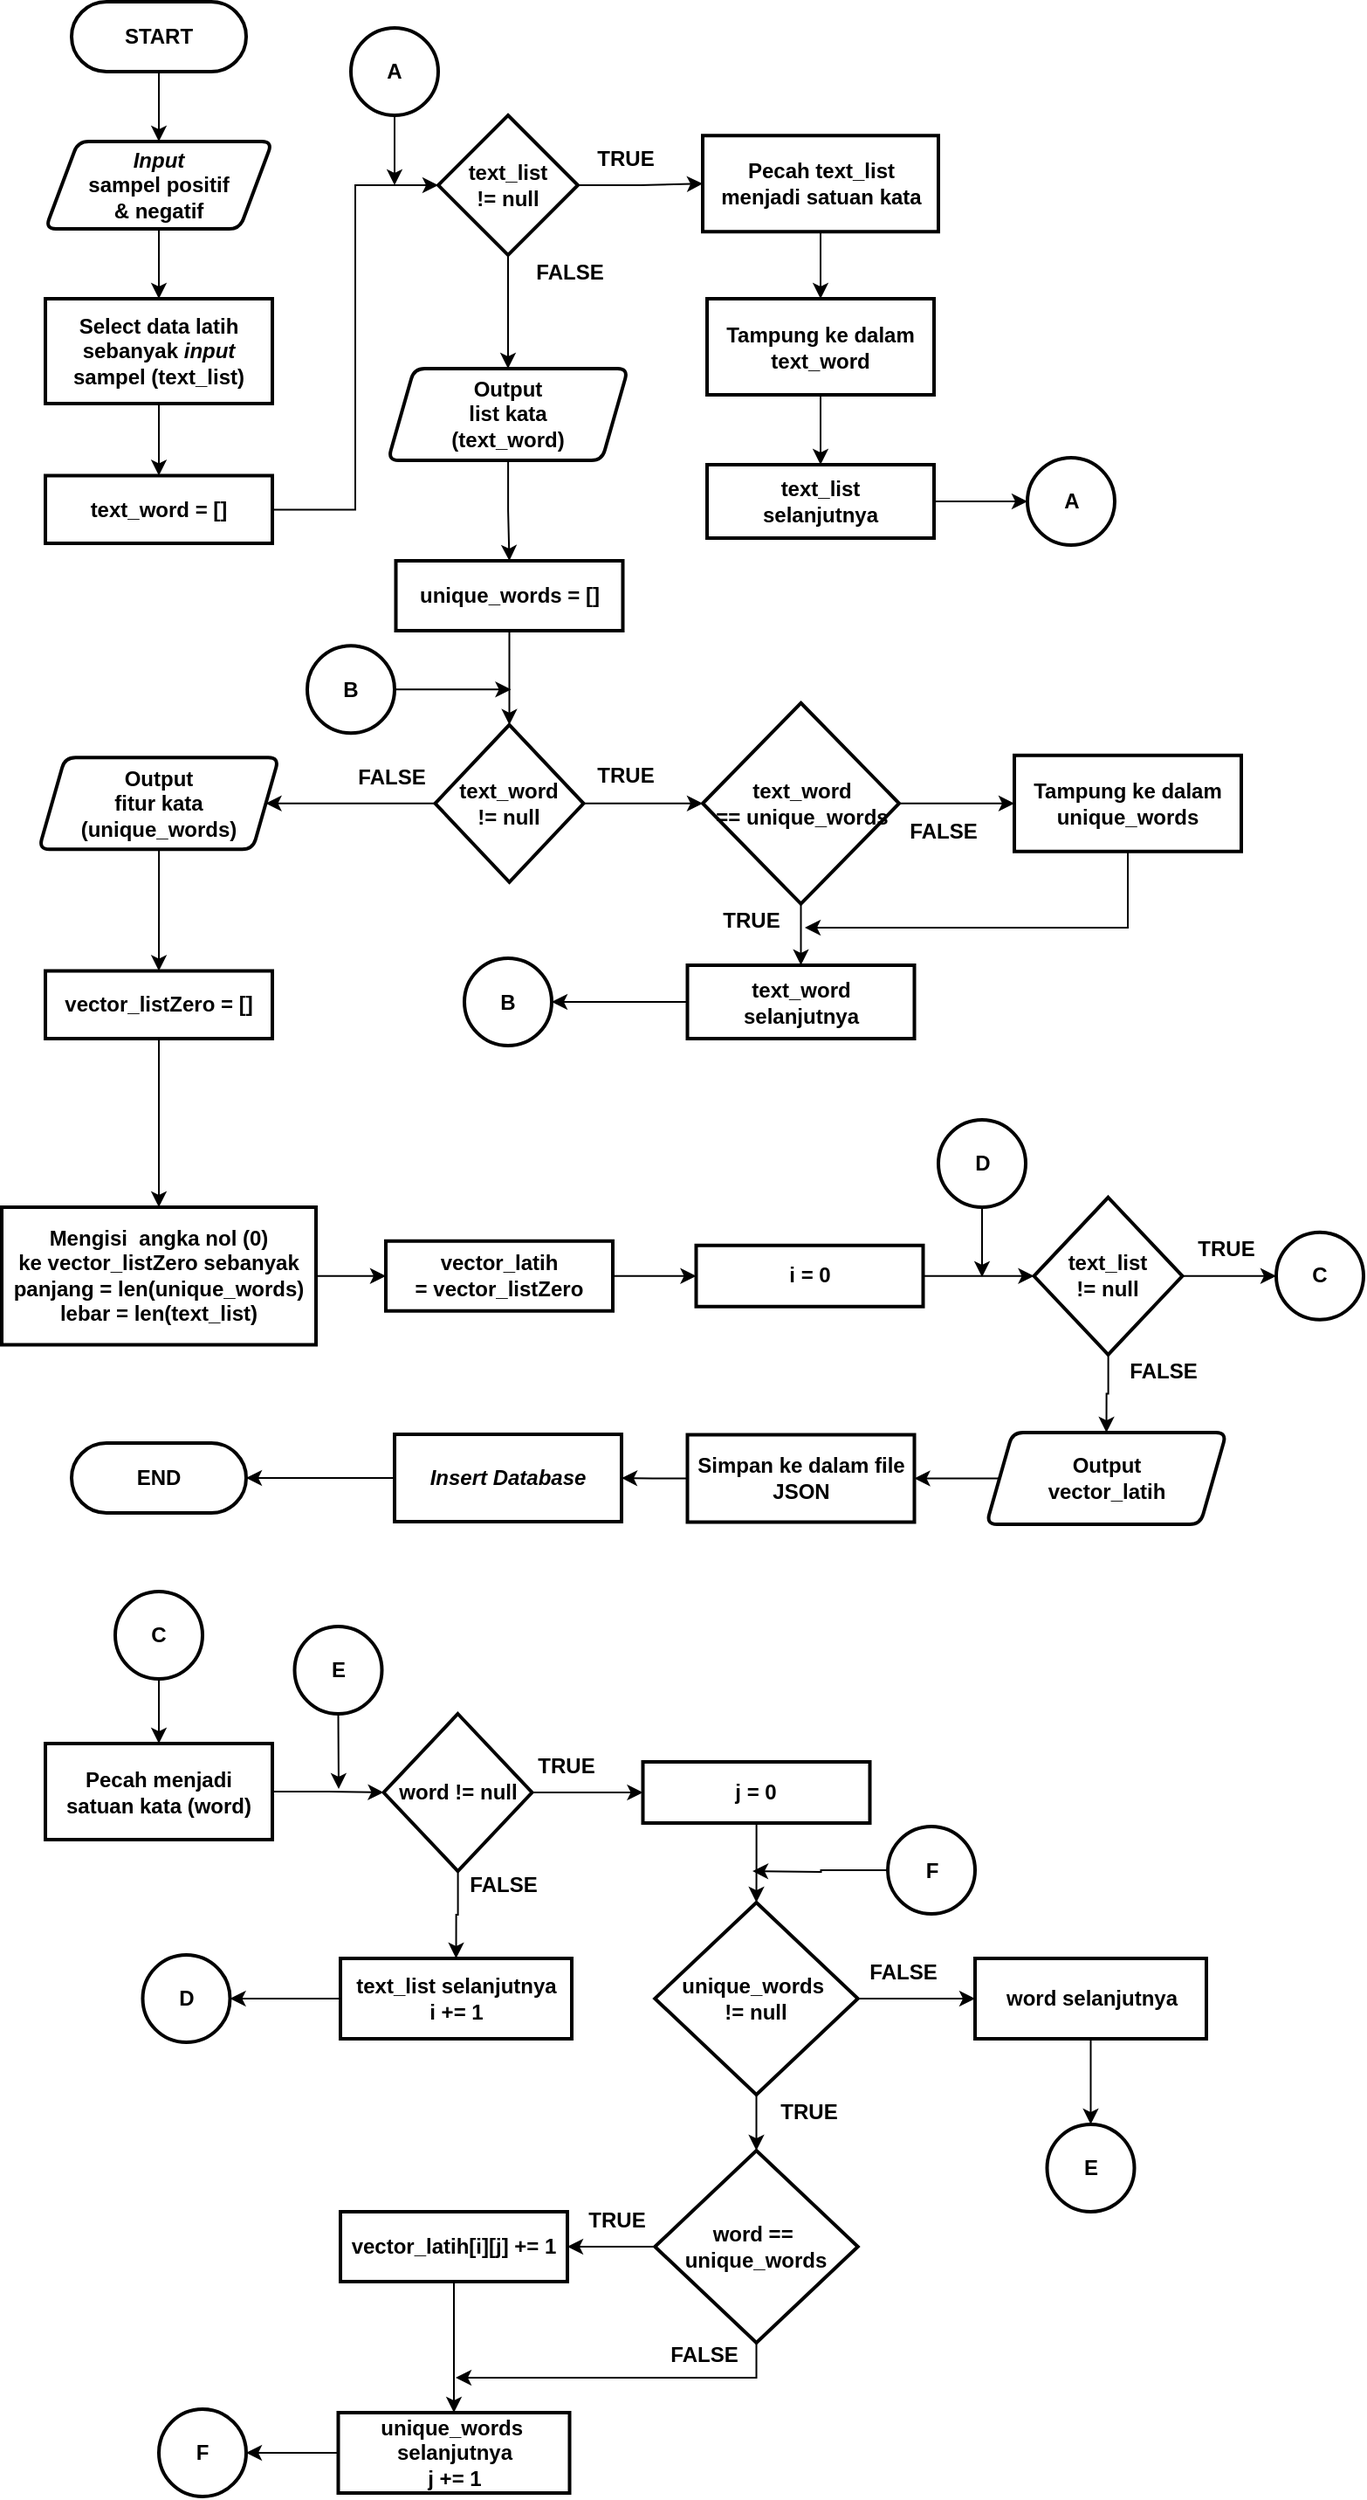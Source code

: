 <mxfile version="14.2.9" type="device"><diagram id="SyEaiB4k9rFEV8aCKWMm" name="Page-1"><mxGraphModel dx="1199" dy="579" grid="1" gridSize="10" guides="1" tooltips="1" connect="1" arrows="1" fold="1" page="1" pageScale="1" pageWidth="827" pageHeight="1169" math="0" shadow="0"><root><mxCell id="0"/><mxCell id="1" parent="0"/><mxCell id="Gv0CcBgWCxHA8u8fT9qb-3" style="edgeStyle=orthogonalEdgeStyle;rounded=0;orthogonalLoop=1;jettySize=auto;html=1;entryX=0.5;entryY=0;entryDx=0;entryDy=0;" parent="1" source="Gv0CcBgWCxHA8u8fT9qb-1" target="Gv0CcBgWCxHA8u8fT9qb-2" edge="1"><mxGeometry relative="1" as="geometry"/></mxCell><mxCell id="Gv0CcBgWCxHA8u8fT9qb-1" value="START" style="rounded=1;whiteSpace=wrap;html=1;absoluteArcSize=1;arcSize=41;strokeWidth=2;fontStyle=1" parent="1" vertex="1"><mxGeometry x="70" y="40" width="100" height="40" as="geometry"/></mxCell><mxCell id="Gv0CcBgWCxHA8u8fT9qb-36" style="edgeStyle=orthogonalEdgeStyle;rounded=0;orthogonalLoop=1;jettySize=auto;html=1;entryX=0.5;entryY=0;entryDx=0;entryDy=0;" parent="1" source="Gv0CcBgWCxHA8u8fT9qb-2" target="Gv0CcBgWCxHA8u8fT9qb-4" edge="1"><mxGeometry relative="1" as="geometry"/></mxCell><mxCell id="Gv0CcBgWCxHA8u8fT9qb-2" value="&lt;b&gt;&lt;i&gt;Input&lt;br&gt;&lt;/i&gt;sampel positif &lt;br&gt;&amp;amp; negatif&lt;/b&gt;" style="shape=parallelogram;html=1;strokeWidth=2;perimeter=parallelogramPerimeter;whiteSpace=wrap;rounded=1;arcSize=12;size=0.144;" parent="1" vertex="1"><mxGeometry x="55" y="120" width="130" height="50" as="geometry"/></mxCell><mxCell id="Gv0CcBgWCxHA8u8fT9qb-73" style="edgeStyle=orthogonalEdgeStyle;rounded=0;orthogonalLoop=1;jettySize=auto;html=1;entryX=0.5;entryY=0;entryDx=0;entryDy=0;" parent="1" source="Gv0CcBgWCxHA8u8fT9qb-4" target="Gv0CcBgWCxHA8u8fT9qb-72" edge="1"><mxGeometry relative="1" as="geometry"/></mxCell><mxCell id="Gv0CcBgWCxHA8u8fT9qb-4" value="&lt;b&gt;Select data latih sebanyak&amp;nbsp;&lt;i&gt;input &lt;/i&gt;sampel (text_list)&lt;/b&gt;" style="rounded=1;whiteSpace=wrap;html=1;absoluteArcSize=1;arcSize=0;strokeWidth=2;" parent="1" vertex="1"><mxGeometry x="55" y="210" width="130" height="60" as="geometry"/></mxCell><mxCell id="Gv0CcBgWCxHA8u8fT9qb-83" style="edgeStyle=orthogonalEdgeStyle;rounded=0;orthogonalLoop=1;jettySize=auto;html=1;entryX=0.5;entryY=0;entryDx=0;entryDy=0;" parent="1" source="Gv0CcBgWCxHA8u8fT9qb-6" target="Gv0CcBgWCxHA8u8fT9qb-80" edge="1"><mxGeometry relative="1" as="geometry"/></mxCell><mxCell id="Gv0CcBgWCxHA8u8fT9qb-6" value="&lt;b&gt;Pecah&amp;nbsp;&lt;/b&gt;&lt;b&gt;text_list&lt;br&gt;&lt;/b&gt;&lt;b&gt;menjadi satuan kata&lt;br&gt;&lt;/b&gt;" style="rounded=1;whiteSpace=wrap;html=1;absoluteArcSize=1;arcSize=0;strokeWidth=2;" parent="1" vertex="1"><mxGeometry x="431.5" y="116.62" width="135" height="55" as="geometry"/></mxCell><mxCell id="Gv0CcBgWCxHA8u8fT9qb-44" style="edgeStyle=orthogonalEdgeStyle;rounded=0;orthogonalLoop=1;jettySize=auto;html=1;entryX=0;entryY=0.5;entryDx=0;entryDy=0;entryPerimeter=0;" parent="1" source="Gv0CcBgWCxHA8u8fT9qb-10" target="Gv0CcBgWCxHA8u8fT9qb-14" edge="1"><mxGeometry relative="1" as="geometry"/></mxCell><mxCell id="Gv0CcBgWCxHA8u8fT9qb-99" style="edgeStyle=orthogonalEdgeStyle;rounded=0;orthogonalLoop=1;jettySize=auto;html=1;entryX=1;entryY=0.5;entryDx=0;entryDy=0;" parent="1" source="Gv0CcBgWCxHA8u8fT9qb-10" target="Gv0CcBgWCxHA8u8fT9qb-52" edge="1"><mxGeometry relative="1" as="geometry"/></mxCell><mxCell id="Gv0CcBgWCxHA8u8fT9qb-10" value="text_word&lt;br&gt;!= null" style="strokeWidth=2;html=1;shape=mxgraph.flowchart.decision;whiteSpace=wrap;fontStyle=1" parent="1" vertex="1"><mxGeometry x="278.25" y="453.88" width="85" height="90" as="geometry"/></mxCell><mxCell id="Gv0CcBgWCxHA8u8fT9qb-105" style="edgeStyle=orthogonalEdgeStyle;rounded=0;orthogonalLoop=1;jettySize=auto;html=1;" parent="1" source="Gv0CcBgWCxHA8u8fT9qb-12" edge="1"><mxGeometry relative="1" as="geometry"><mxPoint x="490" y="570" as="targetPoint"/><Array as="points"><mxPoint x="675" y="570"/></Array></mxGeometry></mxCell><mxCell id="Gv0CcBgWCxHA8u8fT9qb-12" value="&lt;b&gt;Tampung ke dalam unique_words&lt;br&gt;&lt;/b&gt;" style="rounded=1;whiteSpace=wrap;html=1;absoluteArcSize=1;arcSize=0;strokeWidth=2;" parent="1" vertex="1"><mxGeometry x="610" y="471.38" width="130" height="55" as="geometry"/></mxCell><mxCell id="Gv0CcBgWCxHA8u8fT9qb-103" style="edgeStyle=orthogonalEdgeStyle;rounded=0;orthogonalLoop=1;jettySize=auto;html=1;entryX=0.5;entryY=0;entryDx=0;entryDy=0;" parent="1" source="Gv0CcBgWCxHA8u8fT9qb-14" target="Gv0CcBgWCxHA8u8fT9qb-28" edge="1"><mxGeometry relative="1" as="geometry"/></mxCell><mxCell id="Gv0CcBgWCxHA8u8fT9qb-104" style="edgeStyle=orthogonalEdgeStyle;rounded=0;orthogonalLoop=1;jettySize=auto;html=1;entryX=0;entryY=0.5;entryDx=0;entryDy=0;" parent="1" source="Gv0CcBgWCxHA8u8fT9qb-14" target="Gv0CcBgWCxHA8u8fT9qb-12" edge="1"><mxGeometry relative="1" as="geometry"/></mxCell><mxCell id="Gv0CcBgWCxHA8u8fT9qb-14" value="text_word &lt;br&gt;== unique_words" style="strokeWidth=2;html=1;shape=mxgraph.flowchart.decision;whiteSpace=wrap;fontStyle=1" parent="1" vertex="1"><mxGeometry x="431.5" y="441.38" width="112.5" height="115" as="geometry"/></mxCell><mxCell id="Gv0CcBgWCxHA8u8fT9qb-18" style="edgeStyle=orthogonalEdgeStyle;rounded=0;orthogonalLoop=1;jettySize=auto;html=1;entryX=0.5;entryY=0;entryDx=0;entryDy=0;entryPerimeter=0;" parent="1" source="Gv0CcBgWCxHA8u8fT9qb-15" target="Gv0CcBgWCxHA8u8fT9qb-10" edge="1"><mxGeometry relative="1" as="geometry"/></mxCell><mxCell id="Gv0CcBgWCxHA8u8fT9qb-15" value="&lt;b&gt;unique_words = []&lt;br&gt;&lt;/b&gt;" style="rounded=1;whiteSpace=wrap;html=1;absoluteArcSize=1;arcSize=0;strokeWidth=2;" parent="1" vertex="1"><mxGeometry x="255.75" y="360" width="130" height="40" as="geometry"/></mxCell><mxCell id="Gv0CcBgWCxHA8u8fT9qb-21" value="B" style="strokeWidth=2;html=1;shape=mxgraph.flowchart.start_2;whiteSpace=wrap;fontStyle=1" parent="1" vertex="1"><mxGeometry x="295" y="587.5" width="50" height="50" as="geometry"/></mxCell><mxCell id="Gv0CcBgWCxHA8u8fT9qb-24" value="TRUE" style="text;html=1;align=center;verticalAlign=middle;resizable=0;points=[];autosize=1;fontStyle=1" parent="1" vertex="1"><mxGeometry x="362.25" y="472.63" width="50" height="20" as="geometry"/></mxCell><mxCell id="Gv0CcBgWCxHA8u8fT9qb-50" style="edgeStyle=orthogonalEdgeStyle;rounded=0;orthogonalLoop=1;jettySize=auto;html=1;" parent="1" source="Gv0CcBgWCxHA8u8fT9qb-28" target="Gv0CcBgWCxHA8u8fT9qb-21" edge="1"><mxGeometry relative="1" as="geometry"><mxPoint x="365.75" y="723.63" as="targetPoint"/></mxGeometry></mxCell><mxCell id="Gv0CcBgWCxHA8u8fT9qb-28" value="&lt;b&gt;text_word&lt;br&gt;selanjutnya&lt;br&gt;&lt;/b&gt;" style="rounded=1;whiteSpace=wrap;html=1;absoluteArcSize=1;arcSize=0;strokeWidth=2;" parent="1" vertex="1"><mxGeometry x="422.75" y="591.5" width="130" height="42" as="geometry"/></mxCell><mxCell id="Gv0CcBgWCxHA8u8fT9qb-42" style="edgeStyle=orthogonalEdgeStyle;rounded=0;orthogonalLoop=1;jettySize=auto;html=1;" parent="1" source="Gv0CcBgWCxHA8u8fT9qb-31" edge="1"><mxGeometry relative="1" as="geometry"><mxPoint x="321.75" y="433.63" as="targetPoint"/></mxGeometry></mxCell><mxCell id="Gv0CcBgWCxHA8u8fT9qb-31" value="B" style="strokeWidth=2;html=1;shape=mxgraph.flowchart.start_2;whiteSpace=wrap;fontStyle=1" parent="1" vertex="1"><mxGeometry x="205" y="408.63" width="50" height="50" as="geometry"/></mxCell><mxCell id="Gv0CcBgWCxHA8u8fT9qb-45" value="TRUE" style="text;html=1;align=center;verticalAlign=middle;resizable=0;points=[];autosize=1;fontStyle=1" parent="1" vertex="1"><mxGeometry x="434" y="556.38" width="50" height="20" as="geometry"/></mxCell><mxCell id="Gv0CcBgWCxHA8u8fT9qb-49" value="FALSE" style="text;html=1;align=center;verticalAlign=middle;resizable=0;points=[];autosize=1;fontStyle=1" parent="1" vertex="1"><mxGeometry x="544" y="505.13" width="50" height="20" as="geometry"/></mxCell><mxCell id="Gv0CcBgWCxHA8u8fT9qb-109" style="edgeStyle=orthogonalEdgeStyle;rounded=0;orthogonalLoop=1;jettySize=auto;html=1;entryX=0.5;entryY=0;entryDx=0;entryDy=0;" parent="1" source="Gv0CcBgWCxHA8u8fT9qb-52" target="Gv0CcBgWCxHA8u8fT9qb-107" edge="1"><mxGeometry relative="1" as="geometry"/></mxCell><mxCell id="Gv0CcBgWCxHA8u8fT9qb-52" value="Output&lt;br&gt;fitur kata (&lt;span&gt;unique_words&lt;/span&gt;)" style="shape=parallelogram;html=1;strokeWidth=2;perimeter=parallelogramPerimeter;whiteSpace=wrap;rounded=1;arcSize=12;size=0.109;fontStyle=1" parent="1" vertex="1"><mxGeometry x="51.25" y="472.63" width="137.5" height="52.5" as="geometry"/></mxCell><mxCell id="Gv0CcBgWCxHA8u8fT9qb-53" value="FALSE" style="text;html=1;align=center;verticalAlign=middle;resizable=0;points=[];autosize=1;fontStyle=1" parent="1" vertex="1"><mxGeometry x="228.25" y="473.63" width="50" height="20" as="geometry"/></mxCell><mxCell id="Gv0CcBgWCxHA8u8fT9qb-111" style="edgeStyle=orthogonalEdgeStyle;rounded=0;orthogonalLoop=1;jettySize=auto;html=1;entryX=0;entryY=0.5;entryDx=0;entryDy=0;" parent="1" source="Gv0CcBgWCxHA8u8fT9qb-55" target="Gv0CcBgWCxHA8u8fT9qb-62" edge="1"><mxGeometry relative="1" as="geometry"/></mxCell><mxCell id="Gv0CcBgWCxHA8u8fT9qb-55" value="&lt;span&gt;Mengisi&amp;nbsp; angka nol (0) ke&amp;nbsp;&lt;/span&gt;vector_listZero&lt;span&gt;&amp;nbsp;sebanyak&lt;br&gt;panjang = len(&lt;/span&gt;&lt;span&gt;unique_words)&lt;br&gt;&lt;/span&gt;lebar = len(text_list)" style="rounded=1;whiteSpace=wrap;html=1;absoluteArcSize=1;arcSize=0;strokeWidth=2;fontStyle=1" parent="1" vertex="1"><mxGeometry x="30" y="730" width="180" height="78.75" as="geometry"/></mxCell><mxCell id="Gv0CcBgWCxHA8u8fT9qb-169" style="edgeStyle=orthogonalEdgeStyle;rounded=0;orthogonalLoop=1;jettySize=auto;html=1;entryX=0;entryY=0.5;entryDx=0;entryDy=0;entryPerimeter=0;" parent="1" source="Gv0CcBgWCxHA8u8fT9qb-57" target="Gv0CcBgWCxHA8u8fT9qb-114" edge="1"><mxGeometry relative="1" as="geometry"/></mxCell><mxCell id="Gv0CcBgWCxHA8u8fT9qb-57" value="&lt;b&gt;Pecah menjadi &lt;br&gt;satuan kata (word)&lt;/b&gt;" style="rounded=1;whiteSpace=wrap;html=1;absoluteArcSize=1;arcSize=0;strokeWidth=2;" parent="1" vertex="1"><mxGeometry x="55.0" y="1037" width="130" height="55" as="geometry"/></mxCell><mxCell id="Gv0CcBgWCxHA8u8fT9qb-159" style="edgeStyle=orthogonalEdgeStyle;rounded=0;orthogonalLoop=1;jettySize=auto;html=1;" parent="1" source="Gv0CcBgWCxHA8u8fT9qb-62" target="Gv0CcBgWCxHA8u8fT9qb-122" edge="1"><mxGeometry relative="1" as="geometry"/></mxCell><mxCell id="Gv0CcBgWCxHA8u8fT9qb-62" value="&lt;span style=&quot;font-weight: 700&quot;&gt;vector_latih&lt;br&gt;&lt;/span&gt;&lt;span style=&quot;font-size: 12px&quot;&gt;&lt;b&gt;=&amp;nbsp;&lt;/b&gt;&lt;/span&gt;&lt;b&gt;vector_listZero&lt;/b&gt;" style="rounded=1;whiteSpace=wrap;html=1;absoluteArcSize=1;arcSize=0;strokeWidth=2;" parent="1" vertex="1"><mxGeometry x="250" y="749.38" width="130" height="39.99" as="geometry"/></mxCell><mxCell id="Gv0CcBgWCxHA8u8fT9qb-162" style="edgeStyle=orthogonalEdgeStyle;rounded=0;orthogonalLoop=1;jettySize=auto;html=1;entryX=0.5;entryY=0;entryDx=0;entryDy=0;" parent="1" source="Gv0CcBgWCxHA8u8fT9qb-63" target="Gv0CcBgWCxHA8u8fT9qb-139" edge="1"><mxGeometry relative="1" as="geometry"/></mxCell><mxCell id="Gv0CcBgWCxHA8u8fT9qb-166" style="edgeStyle=orthogonalEdgeStyle;rounded=0;orthogonalLoop=1;jettySize=auto;html=1;entryX=0;entryY=0.5;entryDx=0;entryDy=0;entryPerimeter=0;" parent="1" source="Gv0CcBgWCxHA8u8fT9qb-63" target="Gv0CcBgWCxHA8u8fT9qb-165" edge="1"><mxGeometry relative="1" as="geometry"/></mxCell><mxCell id="Gv0CcBgWCxHA8u8fT9qb-63" value="text_list &lt;br&gt;!= null" style="strokeWidth=2;html=1;shape=mxgraph.flowchart.decision;whiteSpace=wrap;fontStyle=1" parent="1" vertex="1"><mxGeometry x="621.25" y="724.38" width="85" height="90" as="geometry"/></mxCell><mxCell id="Gv0CcBgWCxHA8u8fT9qb-82" style="edgeStyle=orthogonalEdgeStyle;rounded=0;orthogonalLoop=1;jettySize=auto;html=1;entryX=0;entryY=0.5;entryDx=0;entryDy=0;" parent="1" source="Gv0CcBgWCxHA8u8fT9qb-70" target="Gv0CcBgWCxHA8u8fT9qb-6" edge="1"><mxGeometry relative="1" as="geometry"/></mxCell><mxCell id="Gv0CcBgWCxHA8u8fT9qb-95" style="edgeStyle=orthogonalEdgeStyle;rounded=0;orthogonalLoop=1;jettySize=auto;html=1;entryX=0.5;entryY=0;entryDx=0;entryDy=0;" parent="1" source="Gv0CcBgWCxHA8u8fT9qb-70" target="Gv0CcBgWCxHA8u8fT9qb-94" edge="1"><mxGeometry relative="1" as="geometry"/></mxCell><mxCell id="Gv0CcBgWCxHA8u8fT9qb-70" value="text_list &lt;br&gt;!= null" style="strokeWidth=2;html=1;shape=mxgraph.flowchart.decision;whiteSpace=wrap;fontStyle=1" parent="1" vertex="1"><mxGeometry x="280" y="105" width="80" height="80" as="geometry"/></mxCell><mxCell id="Gv0CcBgWCxHA8u8fT9qb-78" style="edgeStyle=orthogonalEdgeStyle;rounded=0;orthogonalLoop=1;jettySize=auto;html=1;entryX=0;entryY=0.5;entryDx=0;entryDy=0;entryPerimeter=0;" parent="1" source="Gv0CcBgWCxHA8u8fT9qb-72" target="Gv0CcBgWCxHA8u8fT9qb-70" edge="1"><mxGeometry relative="1" as="geometry"/></mxCell><mxCell id="Gv0CcBgWCxHA8u8fT9qb-72" value="&lt;b&gt;text_word = []&lt;/b&gt;" style="rounded=1;whiteSpace=wrap;html=1;absoluteArcSize=1;arcSize=0;strokeWidth=2;" parent="1" vertex="1"><mxGeometry x="55" y="311.25" width="130" height="38.75" as="geometry"/></mxCell><mxCell id="Gv0CcBgWCxHA8u8fT9qb-86" style="edgeStyle=orthogonalEdgeStyle;rounded=0;orthogonalLoop=1;jettySize=auto;html=1;" parent="1" source="Gv0CcBgWCxHA8u8fT9qb-80" target="Gv0CcBgWCxHA8u8fT9qb-85" edge="1"><mxGeometry relative="1" as="geometry"/></mxCell><mxCell id="Gv0CcBgWCxHA8u8fT9qb-80" value="&lt;b&gt;Tampung ke dalam text_word&lt;br&gt;&lt;/b&gt;" style="rounded=1;whiteSpace=wrap;html=1;absoluteArcSize=1;arcSize=0;strokeWidth=2;" parent="1" vertex="1"><mxGeometry x="434" y="210" width="130" height="55" as="geometry"/></mxCell><mxCell id="Gv0CcBgWCxHA8u8fT9qb-88" style="edgeStyle=orthogonalEdgeStyle;rounded=0;orthogonalLoop=1;jettySize=auto;html=1;entryX=0;entryY=0.5;entryDx=0;entryDy=0;entryPerimeter=0;" parent="1" source="Gv0CcBgWCxHA8u8fT9qb-85" target="Gv0CcBgWCxHA8u8fT9qb-87" edge="1"><mxGeometry relative="1" as="geometry"/></mxCell><mxCell id="Gv0CcBgWCxHA8u8fT9qb-85" value="&lt;b&gt;text_list&lt;/b&gt;&lt;b&gt;&lt;br&gt;selanjutnya&lt;br&gt;&lt;/b&gt;" style="rounded=1;whiteSpace=wrap;html=1;absoluteArcSize=1;arcSize=0;strokeWidth=2;" parent="1" vertex="1"><mxGeometry x="434" y="305" width="130" height="42" as="geometry"/></mxCell><mxCell id="Gv0CcBgWCxHA8u8fT9qb-87" value="A" style="strokeWidth=2;html=1;shape=mxgraph.flowchart.start_2;whiteSpace=wrap;fontStyle=1" parent="1" vertex="1"><mxGeometry x="617.5" y="301" width="50" height="50" as="geometry"/></mxCell><mxCell id="Gv0CcBgWCxHA8u8fT9qb-90" style="edgeStyle=orthogonalEdgeStyle;rounded=0;orthogonalLoop=1;jettySize=auto;html=1;" parent="1" source="Gv0CcBgWCxHA8u8fT9qb-89" edge="1"><mxGeometry relative="1" as="geometry"><mxPoint x="255.0" y="145" as="targetPoint"/></mxGeometry></mxCell><mxCell id="Gv0CcBgWCxHA8u8fT9qb-89" value="A" style="strokeWidth=2;html=1;shape=mxgraph.flowchart.start_2;whiteSpace=wrap;fontStyle=1" parent="1" vertex="1"><mxGeometry x="230" y="55" width="50" height="50" as="geometry"/></mxCell><mxCell id="Gv0CcBgWCxHA8u8fT9qb-93" value="TRUE" style="text;html=1;align=center;verticalAlign=middle;resizable=0;points=[];autosize=1;fontStyle=1" parent="1" vertex="1"><mxGeometry x="362" y="120" width="50" height="20" as="geometry"/></mxCell><mxCell id="Gv0CcBgWCxHA8u8fT9qb-98" style="edgeStyle=orthogonalEdgeStyle;rounded=0;orthogonalLoop=1;jettySize=auto;html=1;entryX=0.5;entryY=0;entryDx=0;entryDy=0;" parent="1" source="Gv0CcBgWCxHA8u8fT9qb-94" target="Gv0CcBgWCxHA8u8fT9qb-15" edge="1"><mxGeometry relative="1" as="geometry"/></mxCell><mxCell id="Gv0CcBgWCxHA8u8fT9qb-94" value="Output&lt;br&gt;list kata&lt;br&gt;(&lt;span&gt;text_word&lt;/span&gt;)" style="shape=parallelogram;html=1;strokeWidth=2;perimeter=parallelogramPerimeter;whiteSpace=wrap;rounded=1;arcSize=12;size=0.109;fontStyle=1" parent="1" vertex="1"><mxGeometry x="251.25" y="250" width="137.5" height="52.5" as="geometry"/></mxCell><mxCell id="Gv0CcBgWCxHA8u8fT9qb-97" value="FALSE" style="text;html=1;align=center;verticalAlign=middle;resizable=0;points=[];autosize=1;fontStyle=1" parent="1" vertex="1"><mxGeometry x="330" y="185" width="50" height="20" as="geometry"/></mxCell><mxCell id="hnZxnm2QTlBVGvpSPRzG-1" style="edgeStyle=orthogonalEdgeStyle;rounded=0;orthogonalLoop=1;jettySize=auto;html=1;entryX=0.5;entryY=0;entryDx=0;entryDy=0;" parent="1" source="Gv0CcBgWCxHA8u8fT9qb-107" target="Gv0CcBgWCxHA8u8fT9qb-55" edge="1"><mxGeometry relative="1" as="geometry"/></mxCell><mxCell id="Gv0CcBgWCxHA8u8fT9qb-107" value="&lt;span style=&quot;font-weight: 700&quot;&gt;vector_listZero = []&lt;/span&gt;" style="rounded=1;whiteSpace=wrap;html=1;absoluteArcSize=1;arcSize=0;strokeWidth=2;" parent="1" vertex="1"><mxGeometry x="55" y="594.75" width="130" height="38.75" as="geometry"/></mxCell><mxCell id="Gv0CcBgWCxHA8u8fT9qb-172" style="edgeStyle=orthogonalEdgeStyle;rounded=0;orthogonalLoop=1;jettySize=auto;html=1;entryX=0.5;entryY=0;entryDx=0;entryDy=0;" parent="1" source="Gv0CcBgWCxHA8u8fT9qb-114" target="Gv0CcBgWCxHA8u8fT9qb-150" edge="1"><mxGeometry relative="1" as="geometry"/></mxCell><mxCell id="Gv0CcBgWCxHA8u8fT9qb-173" style="edgeStyle=orthogonalEdgeStyle;rounded=0;orthogonalLoop=1;jettySize=auto;html=1;entryX=0;entryY=0.5;entryDx=0;entryDy=0;" parent="1" source="Gv0CcBgWCxHA8u8fT9qb-114" target="Gv0CcBgWCxHA8u8fT9qb-128" edge="1"><mxGeometry relative="1" as="geometry"/></mxCell><mxCell id="Gv0CcBgWCxHA8u8fT9qb-114" value="word != null" style="strokeWidth=2;html=1;shape=mxgraph.flowchart.decision;whiteSpace=wrap;fontStyle=1" parent="1" vertex="1"><mxGeometry x="248.75" y="1020" width="85" height="90" as="geometry"/></mxCell><mxCell id="Gv0CcBgWCxHA8u8fT9qb-176" style="edgeStyle=orthogonalEdgeStyle;rounded=0;orthogonalLoop=1;jettySize=auto;html=1;entryX=0.5;entryY=0;entryDx=0;entryDy=0;entryPerimeter=0;" parent="1" source="Gv0CcBgWCxHA8u8fT9qb-117" target="Gv0CcBgWCxHA8u8fT9qb-119" edge="1"><mxGeometry relative="1" as="geometry"/></mxCell><mxCell id="Gv0CcBgWCxHA8u8fT9qb-183" style="edgeStyle=orthogonalEdgeStyle;rounded=0;orthogonalLoop=1;jettySize=auto;html=1;entryX=0;entryY=0.5;entryDx=0;entryDy=0;" parent="1" source="Gv0CcBgWCxHA8u8fT9qb-117" target="Gv0CcBgWCxHA8u8fT9qb-182" edge="1"><mxGeometry relative="1" as="geometry"/></mxCell><mxCell id="Gv0CcBgWCxHA8u8fT9qb-117" value="&lt;b&gt;unique_words&amp;nbsp;&lt;br&gt;&lt;/b&gt;!= null" style="strokeWidth=2;html=1;shape=mxgraph.flowchart.decision;whiteSpace=wrap;fontStyle=1" parent="1" vertex="1"><mxGeometry x="404.12" y="1127.99" width="116.25" height="110.01" as="geometry"/></mxCell><mxCell id="Gv0CcBgWCxHA8u8fT9qb-178" style="edgeStyle=orthogonalEdgeStyle;rounded=0;orthogonalLoop=1;jettySize=auto;html=1;entryX=1;entryY=0.5;entryDx=0;entryDy=0;" parent="1" source="Gv0CcBgWCxHA8u8fT9qb-119" target="Gv0CcBgWCxHA8u8fT9qb-121" edge="1"><mxGeometry relative="1" as="geometry"><mxPoint x="357.5" y="1325" as="targetPoint"/></mxGeometry></mxCell><mxCell id="Gv0CcBgWCxHA8u8fT9qb-195" style="edgeStyle=orthogonalEdgeStyle;rounded=0;orthogonalLoop=1;jettySize=auto;html=1;" parent="1" source="Gv0CcBgWCxHA8u8fT9qb-119" edge="1"><mxGeometry relative="1" as="geometry"><mxPoint x="290" y="1400" as="targetPoint"/><Array as="points"><mxPoint x="462" y="1400"/><mxPoint x="290" y="1400"/></Array></mxGeometry></mxCell><mxCell id="Gv0CcBgWCxHA8u8fT9qb-119" value="word ==&amp;nbsp;&lt;br&gt;&lt;b&gt;unique_words&lt;/b&gt;" style="strokeWidth=2;html=1;shape=mxgraph.flowchart.decision;whiteSpace=wrap;fontStyle=1" parent="1" vertex="1"><mxGeometry x="404.13" y="1270" width="116.25" height="110" as="geometry"/></mxCell><mxCell id="Gv0CcBgWCxHA8u8fT9qb-196" style="edgeStyle=orthogonalEdgeStyle;rounded=0;orthogonalLoop=1;jettySize=auto;html=1;entryX=0.5;entryY=0;entryDx=0;entryDy=0;" parent="1" source="Gv0CcBgWCxHA8u8fT9qb-121" target="Gv0CcBgWCxHA8u8fT9qb-193" edge="1"><mxGeometry relative="1" as="geometry"/></mxCell><mxCell id="Gv0CcBgWCxHA8u8fT9qb-121" value="&lt;span style=&quot;font-weight: 700&quot;&gt;vector_latih&lt;/span&gt;&lt;span style=&quot;font-size: 12px&quot;&gt;&lt;b&gt;[i][j] += 1&lt;/b&gt;&lt;/span&gt;" style="rounded=1;whiteSpace=wrap;html=1;absoluteArcSize=1;arcSize=0;strokeWidth=2;" parent="1" vertex="1"><mxGeometry x="224" y="1305" width="130" height="39.99" as="geometry"/></mxCell><mxCell id="Gv0CcBgWCxHA8u8fT9qb-160" style="edgeStyle=orthogonalEdgeStyle;rounded=0;orthogonalLoop=1;jettySize=auto;html=1;entryX=0;entryY=0.5;entryDx=0;entryDy=0;entryPerimeter=0;" parent="1" source="Gv0CcBgWCxHA8u8fT9qb-122" target="Gv0CcBgWCxHA8u8fT9qb-63" edge="1"><mxGeometry relative="1" as="geometry"/></mxCell><mxCell id="Gv0CcBgWCxHA8u8fT9qb-122" value="&lt;span&gt;i = 0&lt;/span&gt;" style="rounded=1;whiteSpace=wrap;html=1;absoluteArcSize=1;arcSize=0;strokeWidth=2;fontStyle=1" parent="1" vertex="1"><mxGeometry x="427.75" y="751.88" width="130" height="35" as="geometry"/></mxCell><mxCell id="Gv0CcBgWCxHA8u8fT9qb-174" style="edgeStyle=orthogonalEdgeStyle;rounded=0;orthogonalLoop=1;jettySize=auto;html=1;entryX=0.5;entryY=0;entryDx=0;entryDy=0;entryPerimeter=0;" parent="1" source="Gv0CcBgWCxHA8u8fT9qb-128" target="Gv0CcBgWCxHA8u8fT9qb-117" edge="1"><mxGeometry relative="1" as="geometry"/></mxCell><mxCell id="Gv0CcBgWCxHA8u8fT9qb-128" value="&lt;b&gt;j = 0&lt;/b&gt;" style="rounded=1;whiteSpace=wrap;html=1;absoluteArcSize=1;arcSize=0;strokeWidth=2;" parent="1" vertex="1"><mxGeometry x="397.25" y="1047.5" width="130" height="35" as="geometry"/></mxCell><mxCell id="Gv0CcBgWCxHA8u8fT9qb-134" value="TRUE" style="text;html=1;align=center;verticalAlign=middle;resizable=0;points=[];autosize=1;fontStyle=1" parent="1" vertex="1"><mxGeometry x="706.25" y="744.38" width="50" height="20" as="geometry"/></mxCell><mxCell id="Gv0CcBgWCxHA8u8fT9qb-136" value="TRUE" style="text;html=1;align=center;verticalAlign=middle;resizable=0;points=[];autosize=1;fontStyle=1" parent="1" vertex="1"><mxGeometry x="467" y="1238" width="50" height="20" as="geometry"/></mxCell><mxCell id="Gv0CcBgWCxHA8u8fT9qb-137" value="TRUE" style="text;html=1;align=center;verticalAlign=middle;resizable=0;points=[];autosize=1;fontStyle=1" parent="1" vertex="1"><mxGeometry x="357.25" y="1300" width="50" height="20" as="geometry"/></mxCell><mxCell id="Gv0CcBgWCxHA8u8fT9qb-143" style="edgeStyle=orthogonalEdgeStyle;rounded=0;orthogonalLoop=1;jettySize=auto;html=1;entryX=1;entryY=0.5;entryDx=0;entryDy=0;" parent="1" source="Gv0CcBgWCxHA8u8fT9qb-139" target="Gv0CcBgWCxHA8u8fT9qb-142" edge="1"><mxGeometry relative="1" as="geometry"/></mxCell><mxCell id="Gv0CcBgWCxHA8u8fT9qb-139" value="Output&lt;br&gt;vector_latih" style="shape=parallelogram;html=1;strokeWidth=2;perimeter=parallelogramPerimeter;whiteSpace=wrap;rounded=1;arcSize=12;size=0.109;fontStyle=1" parent="1" vertex="1"><mxGeometry x="594" y="859" width="137.5" height="52.5" as="geometry"/></mxCell><mxCell id="Gv0CcBgWCxHA8u8fT9qb-147" style="edgeStyle=orthogonalEdgeStyle;rounded=0;orthogonalLoop=1;jettySize=auto;html=1;entryX=1;entryY=0.5;entryDx=0;entryDy=0;" parent="1" source="Gv0CcBgWCxHA8u8fT9qb-142" target="Gv0CcBgWCxHA8u8fT9qb-146" edge="1"><mxGeometry relative="1" as="geometry"/></mxCell><mxCell id="Gv0CcBgWCxHA8u8fT9qb-142" value="&lt;b&gt;Simpan ke dalam file JSON&lt;/b&gt;" style="rounded=1;whiteSpace=wrap;html=1;absoluteArcSize=1;arcSize=0;strokeWidth=2;" parent="1" vertex="1"><mxGeometry x="422.75" y="860.25" width="130" height="50" as="geometry"/></mxCell><mxCell id="Gv0CcBgWCxHA8u8fT9qb-144" value="END" style="rounded=1;whiteSpace=wrap;html=1;absoluteArcSize=1;arcSize=41;strokeWidth=2;fontStyle=1" parent="1" vertex="1"><mxGeometry x="70" y="865" width="100" height="40" as="geometry"/></mxCell><mxCell id="Gv0CcBgWCxHA8u8fT9qb-163" style="edgeStyle=orthogonalEdgeStyle;rounded=0;orthogonalLoop=1;jettySize=auto;html=1;entryX=1;entryY=0.5;entryDx=0;entryDy=0;" parent="1" source="Gv0CcBgWCxHA8u8fT9qb-146" target="Gv0CcBgWCxHA8u8fT9qb-144" edge="1"><mxGeometry relative="1" as="geometry"/></mxCell><mxCell id="Gv0CcBgWCxHA8u8fT9qb-146" value="&lt;b&gt;&lt;i&gt;Insert Database&lt;/i&gt;&lt;br&gt;&lt;/b&gt;" style="rounded=1;whiteSpace=wrap;html=1;absoluteArcSize=1;arcSize=0;strokeWidth=2;" parent="1" vertex="1"><mxGeometry x="255" y="860" width="130" height="50" as="geometry"/></mxCell><mxCell id="Gv0CcBgWCxHA8u8fT9qb-179" style="edgeStyle=orthogonalEdgeStyle;rounded=0;orthogonalLoop=1;jettySize=auto;html=1;entryX=1;entryY=0.5;entryDx=0;entryDy=0;entryPerimeter=0;" parent="1" source="Gv0CcBgWCxHA8u8fT9qb-150" target="Gv0CcBgWCxHA8u8fT9qb-153" edge="1"><mxGeometry relative="1" as="geometry"/></mxCell><mxCell id="Gv0CcBgWCxHA8u8fT9qb-150" value="&lt;b&gt;text_list&amp;nbsp;&lt;/b&gt;&lt;b&gt;selanjutnya&lt;br&gt;i += 1&lt;br&gt;&lt;/b&gt;" style="rounded=1;whiteSpace=wrap;html=1;absoluteArcSize=1;arcSize=0;strokeWidth=2;" parent="1" vertex="1"><mxGeometry x="224" y="1160" width="132.5" height="46" as="geometry"/></mxCell><mxCell id="Gv0CcBgWCxHA8u8fT9qb-153" value="D" style="strokeWidth=2;html=1;shape=mxgraph.flowchart.start_2;whiteSpace=wrap;fontStyle=1" parent="1" vertex="1"><mxGeometry x="110.75" y="1158" width="50" height="50" as="geometry"/></mxCell><mxCell id="Gv0CcBgWCxHA8u8fT9qb-161" style="edgeStyle=orthogonalEdgeStyle;rounded=0;orthogonalLoop=1;jettySize=auto;html=1;" parent="1" source="Gv0CcBgWCxHA8u8fT9qb-155" edge="1"><mxGeometry relative="1" as="geometry"><mxPoint x="591.5" y="770" as="targetPoint"/></mxGeometry></mxCell><mxCell id="Gv0CcBgWCxHA8u8fT9qb-155" value="D" style="strokeWidth=2;html=1;shape=mxgraph.flowchart.start_2;whiteSpace=wrap;fontStyle=1" parent="1" vertex="1"><mxGeometry x="566.5" y="680" width="50" height="50" as="geometry"/></mxCell><mxCell id="Gv0CcBgWCxHA8u8fT9qb-164" value="FALSE" style="text;html=1;align=center;verticalAlign=middle;resizable=0;points=[];autosize=1;fontStyle=1" parent="1" vertex="1"><mxGeometry x="670" y="814.38" width="50" height="20" as="geometry"/></mxCell><mxCell id="Gv0CcBgWCxHA8u8fT9qb-165" value="C" style="strokeWidth=2;html=1;shape=mxgraph.flowchart.start_2;whiteSpace=wrap;fontStyle=1" parent="1" vertex="1"><mxGeometry x="760" y="744.38" width="50" height="50" as="geometry"/></mxCell><mxCell id="Gv0CcBgWCxHA8u8fT9qb-190" style="edgeStyle=orthogonalEdgeStyle;rounded=0;orthogonalLoop=1;jettySize=auto;html=1;entryX=0.5;entryY=0;entryDx=0;entryDy=0;" parent="1" source="Gv0CcBgWCxHA8u8fT9qb-167" target="Gv0CcBgWCxHA8u8fT9qb-57" edge="1"><mxGeometry relative="1" as="geometry"/></mxCell><mxCell id="Gv0CcBgWCxHA8u8fT9qb-167" value="C" style="strokeWidth=2;html=1;shape=mxgraph.flowchart.start_2;whiteSpace=wrap;fontStyle=1" parent="1" vertex="1"><mxGeometry x="95" y="950" width="50" height="50" as="geometry"/></mxCell><mxCell id="Gv0CcBgWCxHA8u8fT9qb-180" value="TRUE" style="text;html=1;align=center;verticalAlign=middle;resizable=0;points=[];autosize=1;fontStyle=1" parent="1" vertex="1"><mxGeometry x="327.5" y="1040" width="50" height="20" as="geometry"/></mxCell><mxCell id="Gv0CcBgWCxHA8u8fT9qb-181" value="FALSE" style="text;html=1;align=center;verticalAlign=middle;resizable=0;points=[];autosize=1;fontStyle=1" parent="1" vertex="1"><mxGeometry x="291.5" y="1107.99" width="50" height="20" as="geometry"/></mxCell><mxCell id="Gv0CcBgWCxHA8u8fT9qb-186" style="edgeStyle=orthogonalEdgeStyle;rounded=0;orthogonalLoop=1;jettySize=auto;html=1;entryX=0.5;entryY=0;entryDx=0;entryDy=0;entryPerimeter=0;" parent="1" source="Gv0CcBgWCxHA8u8fT9qb-182" target="Gv0CcBgWCxHA8u8fT9qb-185" edge="1"><mxGeometry relative="1" as="geometry"/></mxCell><mxCell id="Gv0CcBgWCxHA8u8fT9qb-182" value="&lt;b&gt;word&amp;nbsp;&lt;/b&gt;&lt;b&gt;selanjutnya&lt;br&gt;&lt;/b&gt;" style="rounded=1;whiteSpace=wrap;html=1;absoluteArcSize=1;arcSize=0;strokeWidth=2;" parent="1" vertex="1"><mxGeometry x="587.5" y="1160" width="132.5" height="46" as="geometry"/></mxCell><mxCell id="Gv0CcBgWCxHA8u8fT9qb-184" value="FALSE" style="text;html=1;align=center;verticalAlign=middle;resizable=0;points=[];autosize=1;fontStyle=1" parent="1" vertex="1"><mxGeometry x="521.38" y="1158" width="50" height="20" as="geometry"/></mxCell><mxCell id="Gv0CcBgWCxHA8u8fT9qb-185" value="E" style="strokeWidth=2;html=1;shape=mxgraph.flowchart.start_2;whiteSpace=wrap;fontStyle=1" parent="1" vertex="1"><mxGeometry x="628.75" y="1255" width="50" height="50" as="geometry"/></mxCell><mxCell id="Gv0CcBgWCxHA8u8fT9qb-189" style="edgeStyle=orthogonalEdgeStyle;rounded=0;orthogonalLoop=1;jettySize=auto;html=1;exitX=0.5;exitY=1;exitDx=0;exitDy=0;exitPerimeter=0;" parent="1" edge="1"><mxGeometry relative="1" as="geometry"><mxPoint x="223" y="1063" as="targetPoint"/><mxPoint x="222.75" y="1020" as="sourcePoint"/><Array as="points"><mxPoint x="223" y="1030"/><mxPoint x="223" y="1030"/></Array></mxGeometry></mxCell><mxCell id="Gv0CcBgWCxHA8u8fT9qb-187" value="E" style="strokeWidth=2;html=1;shape=mxgraph.flowchart.start_2;whiteSpace=wrap;fontStyle=1" parent="1" vertex="1"><mxGeometry x="197.75" y="970" width="50" height="50" as="geometry"/></mxCell><mxCell id="Gv0CcBgWCxHA8u8fT9qb-198" style="edgeStyle=orthogonalEdgeStyle;rounded=0;orthogonalLoop=1;jettySize=auto;html=1;entryX=1;entryY=0.5;entryDx=0;entryDy=0;entryPerimeter=0;" parent="1" source="Gv0CcBgWCxHA8u8fT9qb-193" target="Gv0CcBgWCxHA8u8fT9qb-197" edge="1"><mxGeometry relative="1" as="geometry"/></mxCell><mxCell id="Gv0CcBgWCxHA8u8fT9qb-193" value="&lt;b&gt;unique_words&amp;nbsp;&lt;br&gt;&lt;/b&gt;&lt;b&gt;selanjutnya&lt;br&gt;j += 1&lt;br&gt;&lt;/b&gt;" style="rounded=1;whiteSpace=wrap;html=1;absoluteArcSize=1;arcSize=0;strokeWidth=2;" parent="1" vertex="1"><mxGeometry x="222.75" y="1420" width="132.5" height="46" as="geometry"/></mxCell><mxCell id="Gv0CcBgWCxHA8u8fT9qb-197" value="F" style="strokeWidth=2;html=1;shape=mxgraph.flowchart.start_2;whiteSpace=wrap;fontStyle=1" parent="1" vertex="1"><mxGeometry x="120" y="1418" width="50" height="50" as="geometry"/></mxCell><mxCell id="Gv0CcBgWCxHA8u8fT9qb-200" style="edgeStyle=orthogonalEdgeStyle;rounded=0;orthogonalLoop=1;jettySize=auto;html=1;" parent="1" source="Gv0CcBgWCxHA8u8fT9qb-199" edge="1"><mxGeometry relative="1" as="geometry"><mxPoint x="460.0" y="1110" as="targetPoint"/></mxGeometry></mxCell><mxCell id="Gv0CcBgWCxHA8u8fT9qb-199" value="F" style="strokeWidth=2;html=1;shape=mxgraph.flowchart.start_2;whiteSpace=wrap;fontStyle=1" parent="1" vertex="1"><mxGeometry x="537.5" y="1084.5" width="50" height="50" as="geometry"/></mxCell><mxCell id="Gv0CcBgWCxHA8u8fT9qb-201" value="FALSE" style="text;html=1;align=center;verticalAlign=middle;resizable=0;points=[];autosize=1;fontStyle=1" parent="1" vertex="1"><mxGeometry x="407.25" y="1377" width="50" height="20" as="geometry"/></mxCell></root></mxGraphModel></diagram></mxfile>